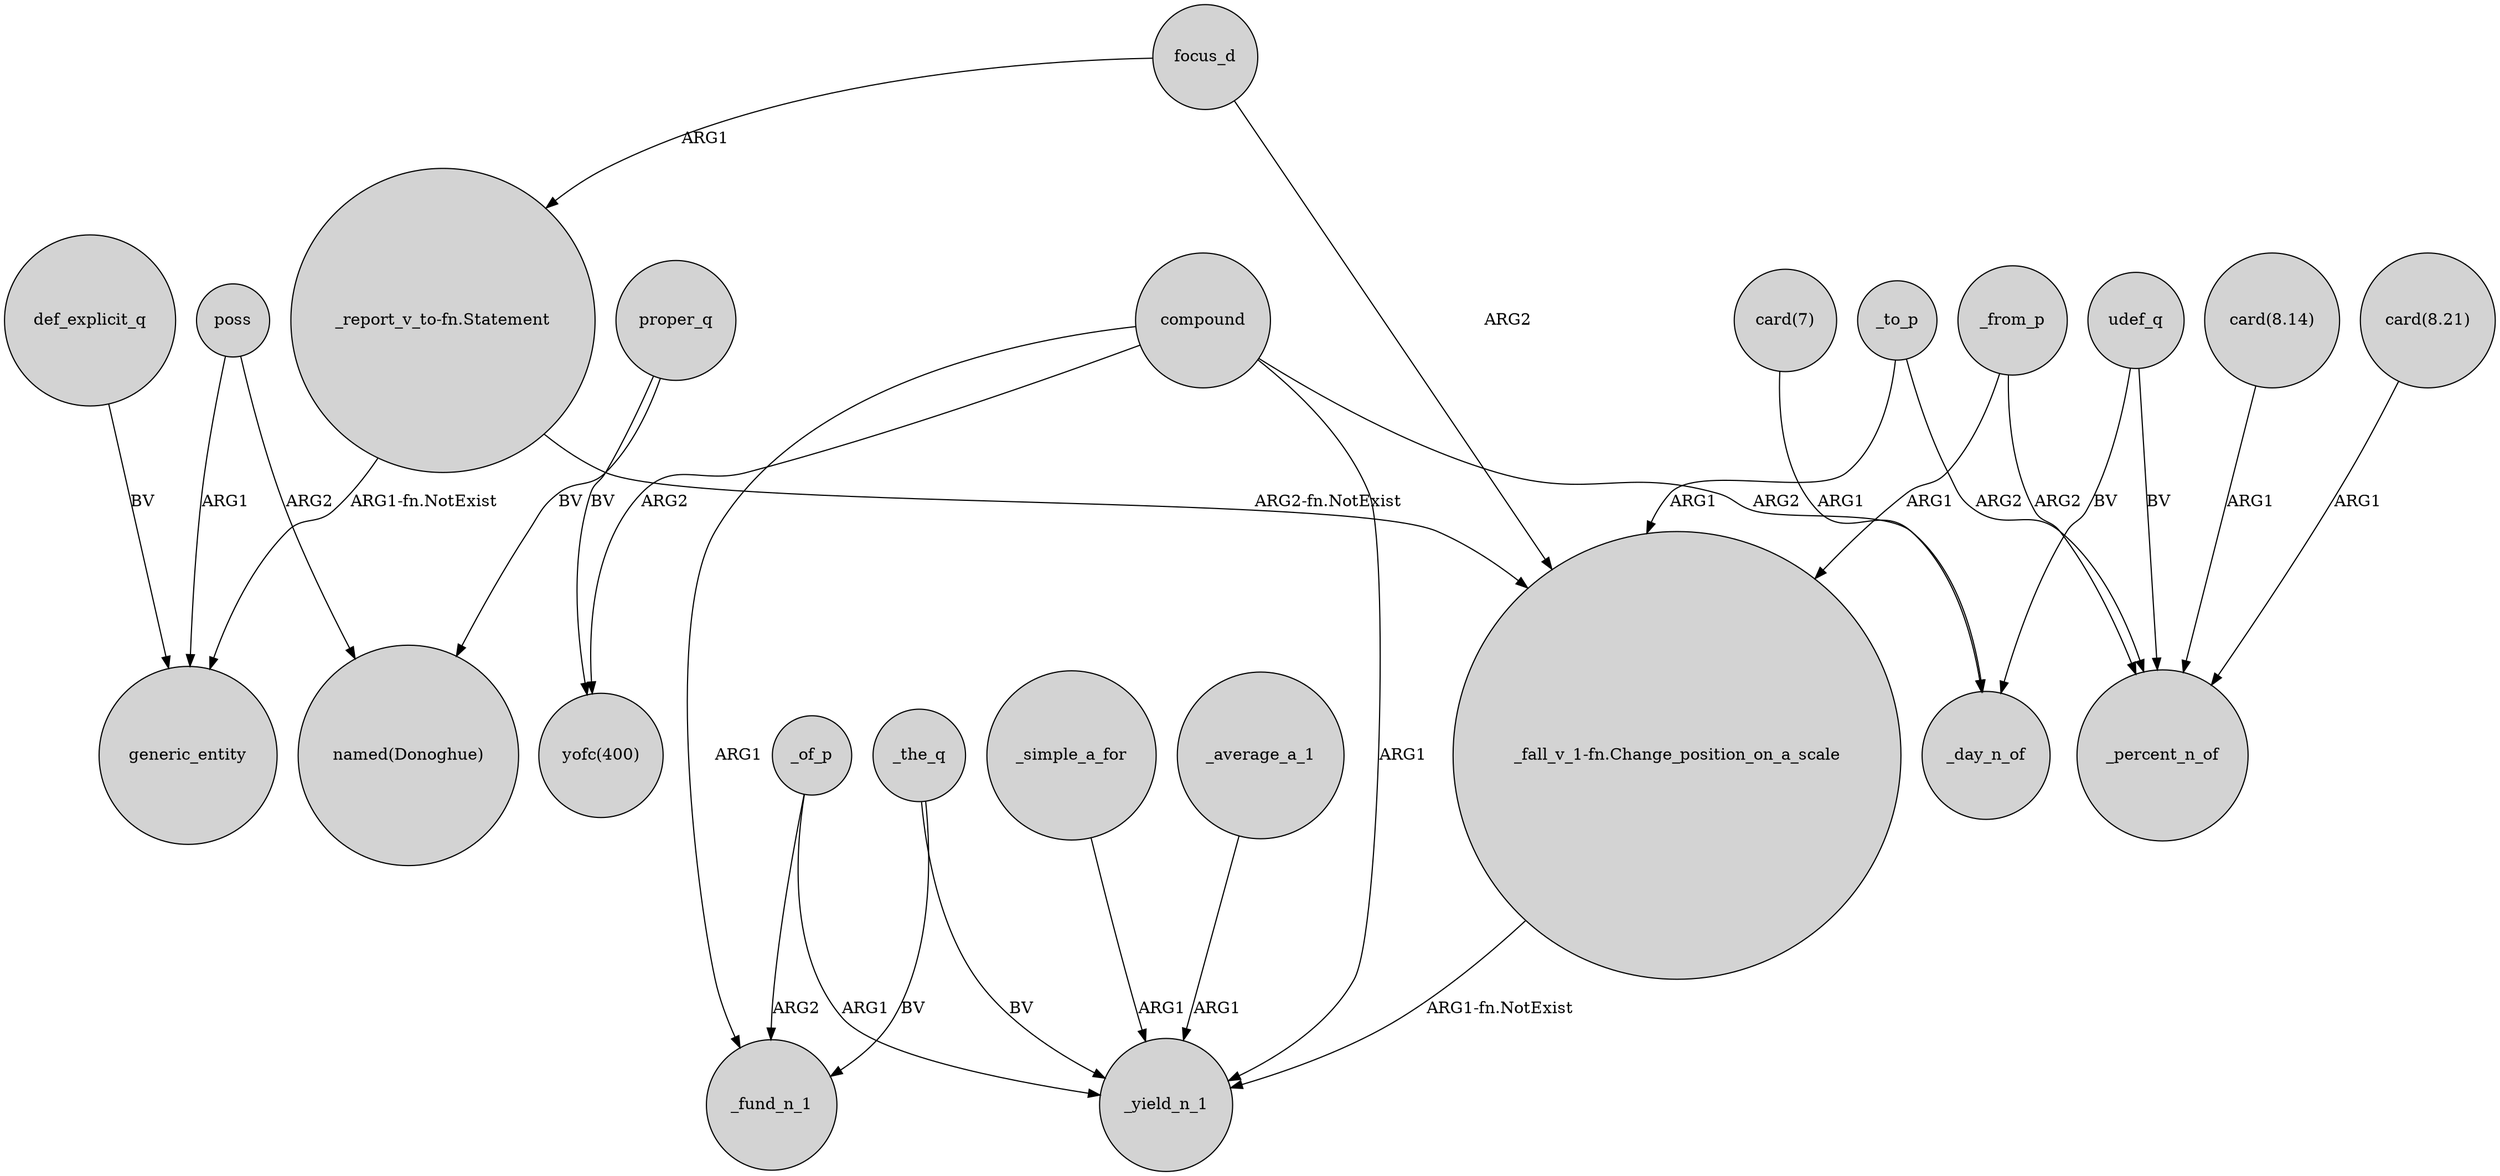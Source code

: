 digraph {
	node [shape=circle style=filled]
	_the_q -> _yield_n_1 [label=BV]
	focus_d -> "_report_v_to-fn.Statement" [label=ARG1]
	"_report_v_to-fn.Statement" -> generic_entity [label="ARG1-fn.NotExist"]
	poss -> generic_entity [label=ARG1]
	focus_d -> "_fall_v_1-fn.Change_position_on_a_scale" [label=ARG2]
	_from_p -> "_fall_v_1-fn.Change_position_on_a_scale" [label=ARG1]
	proper_q -> "yofc(400)" [label=BV]
	_average_a_1 -> _yield_n_1 [label=ARG1]
	poss -> "named(Donoghue)" [label=ARG2]
	def_explicit_q -> generic_entity [label=BV]
	compound -> _yield_n_1 [label=ARG1]
	compound -> _day_n_of [label=ARG2]
	"card(7)" -> _day_n_of [label=ARG1]
	udef_q -> _day_n_of [label=BV]
	_the_q -> _fund_n_1 [label=BV]
	"_fall_v_1-fn.Change_position_on_a_scale" -> _yield_n_1 [label="ARG1-fn.NotExist"]
	"card(8.14)" -> _percent_n_of [label=ARG1]
	_of_p -> _fund_n_1 [label=ARG2]
	_of_p -> _yield_n_1 [label=ARG1]
	_simple_a_for -> _yield_n_1 [label=ARG1]
	"card(8.21)" -> _percent_n_of [label=ARG1]
	compound -> "yofc(400)" [label=ARG2]
	_to_p -> _percent_n_of [label=ARG2]
	_from_p -> _percent_n_of [label=ARG2]
	"_report_v_to-fn.Statement" -> "_fall_v_1-fn.Change_position_on_a_scale" [label="ARG2-fn.NotExist"]
	udef_q -> _percent_n_of [label=BV]
	proper_q -> "named(Donoghue)" [label=BV]
	_to_p -> "_fall_v_1-fn.Change_position_on_a_scale" [label=ARG1]
	compound -> _fund_n_1 [label=ARG1]
}
